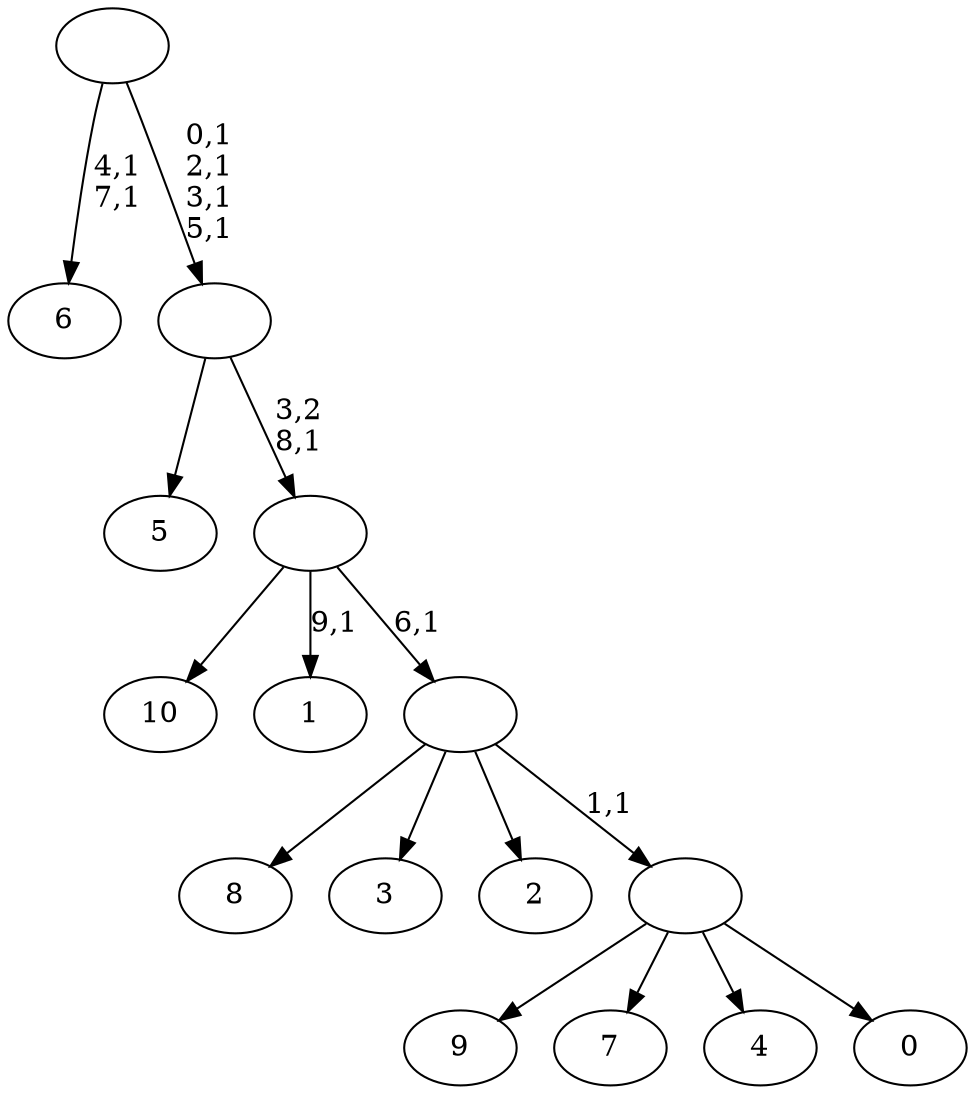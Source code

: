 digraph T {
	21 [label="10"]
	20 [label="9"]
	19 [label="8"]
	18 [label="7"]
	17 [label="6"]
	14 [label="5"]
	13 [label="4"]
	12 [label="3"]
	11 [label="2"]
	10 [label="1"]
	8 [label="0"]
	7 [label=""]
	6 [label=""]
	5 [label=""]
	4 [label=""]
	0 [label=""]
	7 -> 20 [label=""]
	7 -> 18 [label=""]
	7 -> 13 [label=""]
	7 -> 8 [label=""]
	6 -> 19 [label=""]
	6 -> 12 [label=""]
	6 -> 11 [label=""]
	6 -> 7 [label="1,1"]
	5 -> 10 [label="9,1"]
	5 -> 21 [label=""]
	5 -> 6 [label="6,1"]
	4 -> 14 [label=""]
	4 -> 5 [label="3,2\n8,1"]
	0 -> 4 [label="0,1\n2,1\n3,1\n5,1"]
	0 -> 17 [label="4,1\n7,1"]
}
